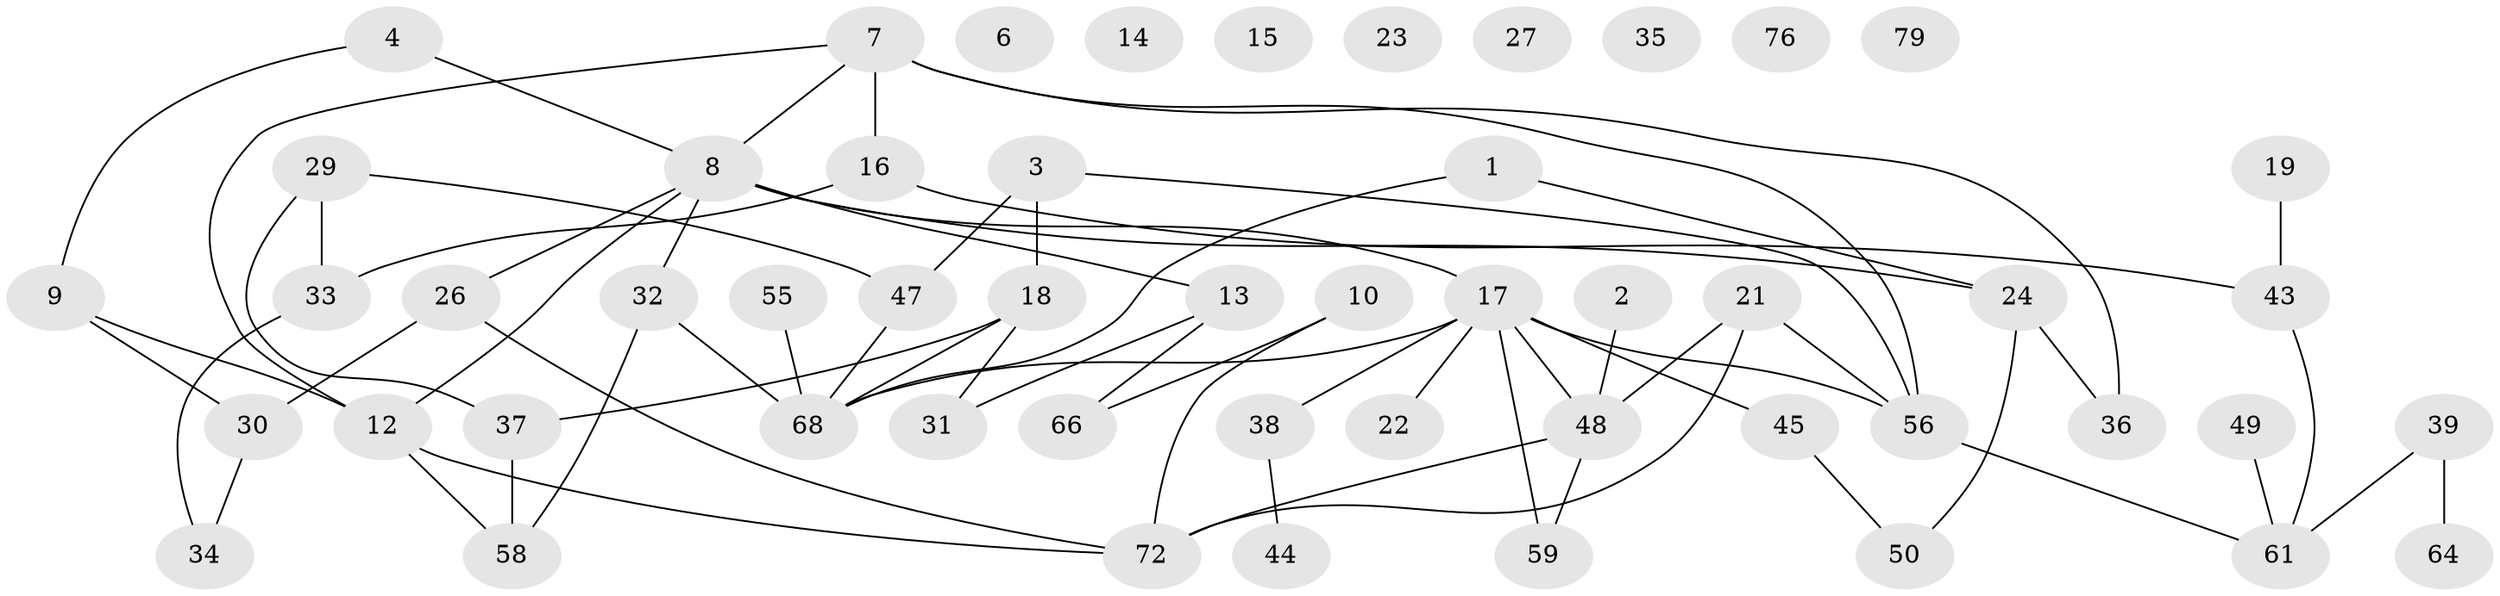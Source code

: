 // original degree distribution, {1: 0.189873417721519, 2: 0.3037974683544304, 3: 0.22784810126582278, 0: 0.08860759493670886, 5: 0.08860759493670886, 4: 0.08860759493670886, 6: 0.012658227848101266}
// Generated by graph-tools (version 1.1) at 2025/41/03/06/25 10:41:21]
// undirected, 52 vertices, 66 edges
graph export_dot {
graph [start="1"]
  node [color=gray90,style=filled];
  1 [super="+25"];
  2;
  3 [super="+5"];
  4;
  6;
  7 [super="+42"];
  8 [super="+11"];
  9 [super="+28"];
  10 [super="+46"];
  12 [super="+62"];
  13 [super="+63"];
  14;
  15 [super="+20"];
  16 [super="+71"];
  17 [super="+52"];
  18 [super="+41"];
  19;
  21 [super="+40"];
  22;
  23;
  24 [super="+75"];
  26;
  27;
  29 [super="+53"];
  30 [super="+57"];
  31;
  32;
  33 [super="+70"];
  34;
  35;
  36 [super="+60"];
  37;
  38;
  39 [super="+54"];
  43 [super="+65"];
  44;
  45;
  47 [super="+51"];
  48 [super="+74"];
  49;
  50 [super="+67"];
  55;
  56;
  58 [super="+69"];
  59;
  61 [super="+77"];
  64;
  66;
  68 [super="+78"];
  72 [super="+73"];
  76;
  79;
  1 -- 24;
  1 -- 68;
  2 -- 48;
  3 -- 56;
  3 -- 18;
  3 -- 47;
  4 -- 8;
  4 -- 9;
  7 -- 56;
  7 -- 16;
  7 -- 36;
  7 -- 8;
  7 -- 12;
  8 -- 17;
  8 -- 26;
  8 -- 32;
  8 -- 12;
  8 -- 13;
  8 -- 24;
  9 -- 12;
  9 -- 30;
  10 -- 66;
  10 -- 72;
  12 -- 72;
  12 -- 58;
  13 -- 66;
  13 -- 31;
  16 -- 33;
  16 -- 43;
  17 -- 22;
  17 -- 45;
  17 -- 56;
  17 -- 59;
  17 -- 48;
  17 -- 68;
  17 -- 38;
  18 -- 37;
  18 -- 68;
  18 -- 31;
  19 -- 43;
  21 -- 56;
  21 -- 72;
  21 -- 48;
  24 -- 50;
  24 -- 36;
  26 -- 30;
  26 -- 72;
  29 -- 33;
  29 -- 37;
  29 -- 47;
  30 -- 34;
  32 -- 58;
  32 -- 68;
  33 -- 34;
  37 -- 58;
  38 -- 44;
  39 -- 64;
  39 -- 61;
  43 -- 61;
  45 -- 50;
  47 -- 68;
  48 -- 72;
  48 -- 59;
  49 -- 61;
  55 -- 68;
  56 -- 61;
}
